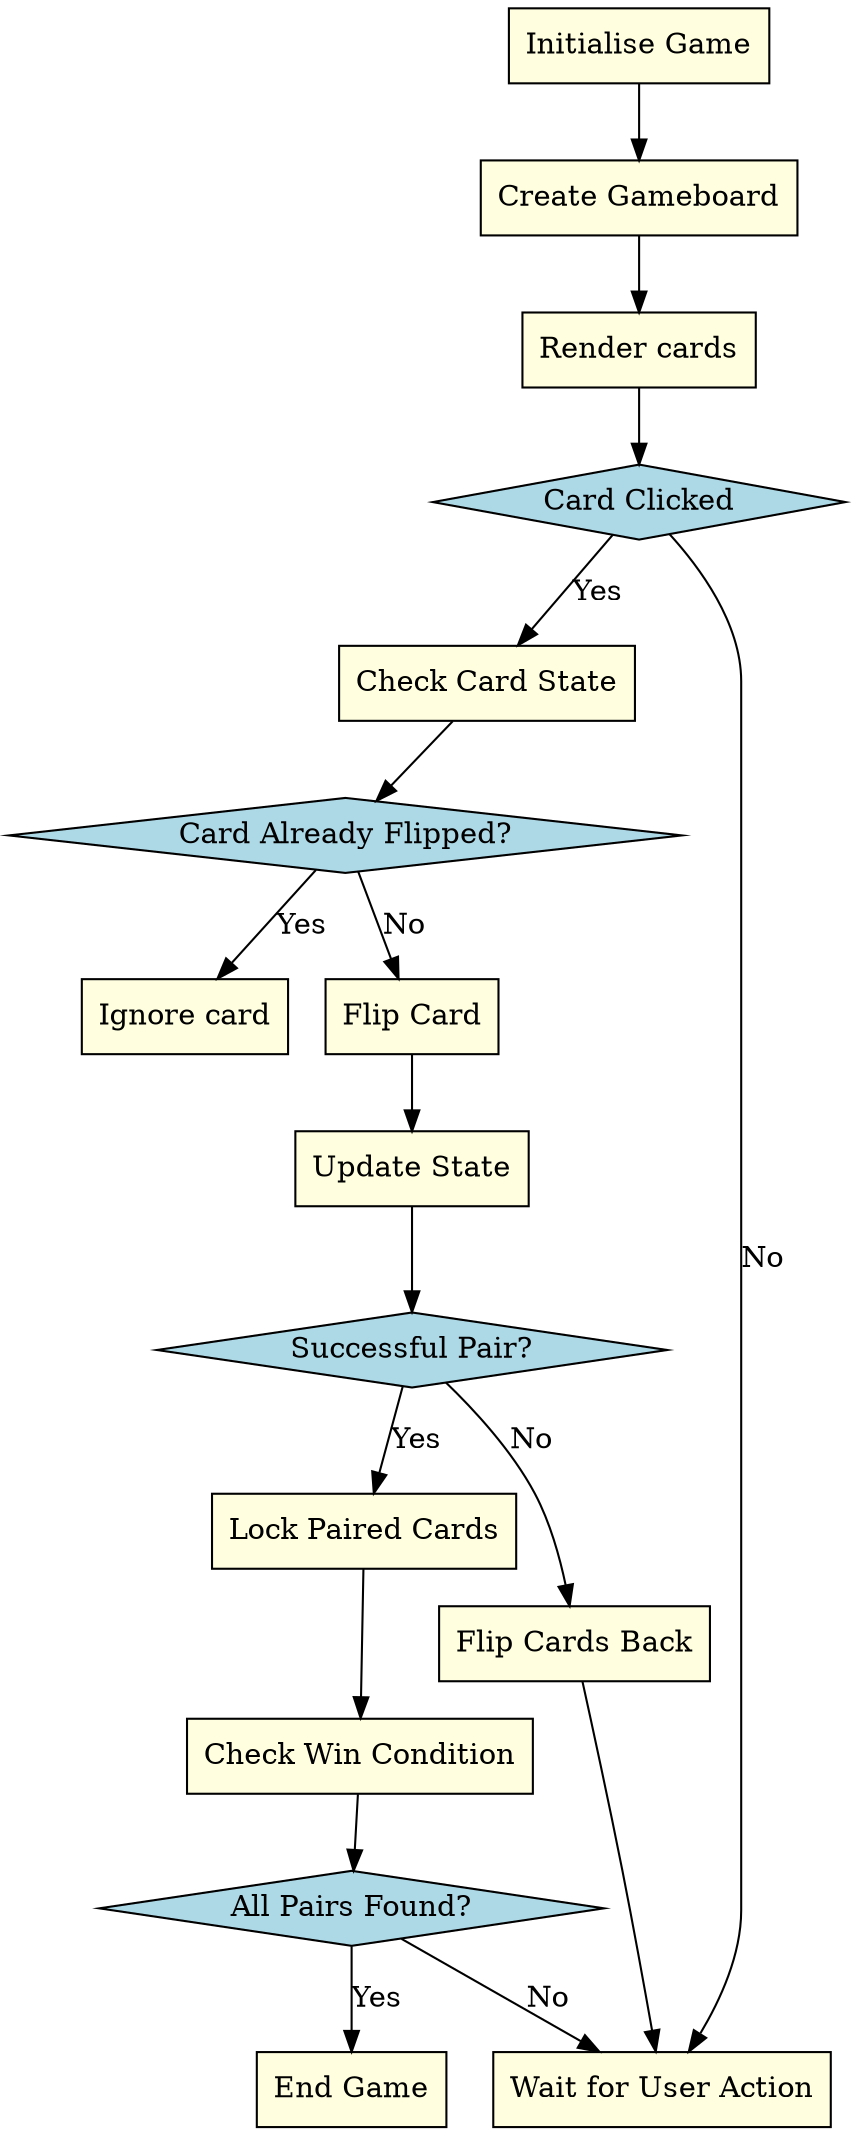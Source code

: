 digraph MemoryGame {
    node [shape=box, style=filled, fillcolor=lightyellow]
    "Initialise Game" -> "Create Gameboard" -> "Render cards" -> "Card Clicked";
    "Card Clicked" [shape=diamond, fillcolor=lightblue];
    "Card Clicked" -> "Check Card State" [label="Yes"];
    "Check Card State" -> "Card Already Flipped?";
    "Card Already Flipped?" [shape=diamond, fillcolor=lightblue];
    "Card Already Flipped?" -> "Ignore card" [label="Yes"];
    "Card Already Flipped?" -> "Flip Card" [label="No"];
    "Flip Card" -> "Update State" -> "Successful Pair?";
    "Successful Pair?" [shape=diamond, fillcolor=lightblue];
    "Successful Pair?" -> "Lock Paired Cards" [label="Yes"];
    "Lock Paired Cards" -> "Check Win Condition" -> "All Pairs Found?";
    "All Pairs Found?" [shape=diamond, fillcolor=lightblue];
    "All Pairs Found?" -> "End Game" [label="Yes"];
    "All Pairs Found?" -> "Wait for User Action" [label="No"];
    "Successful Pair?" -> "Flip Cards Back" [label="No"];
    "Flip Cards Back" -> "Wait for User Action";
    "Card Clicked" -> "Wait for User Action" [label="No"];
}